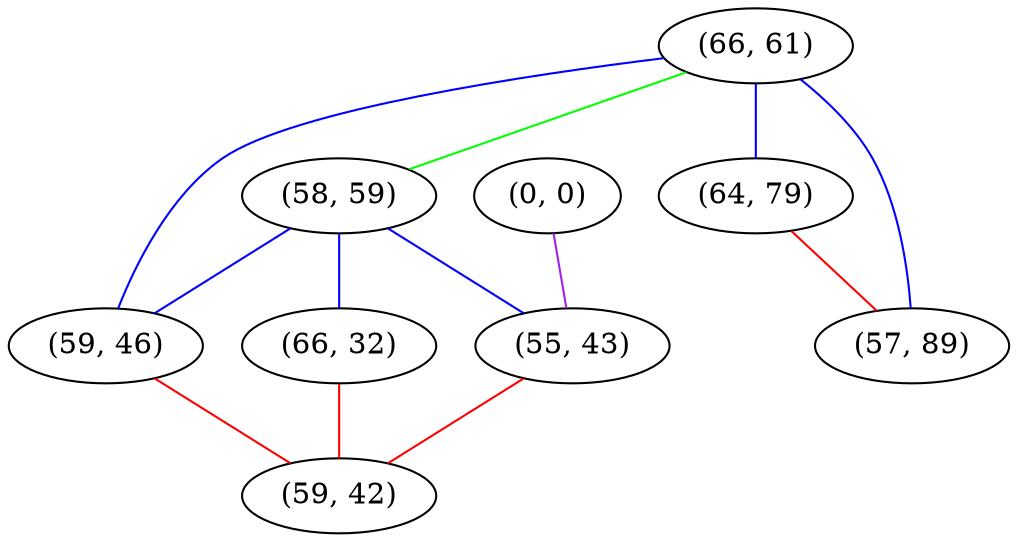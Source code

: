 graph "" {
"(66, 61)";
"(0, 0)";
"(58, 59)";
"(59, 46)";
"(64, 79)";
"(55, 43)";
"(57, 89)";
"(66, 32)";
"(59, 42)";
"(66, 61)" -- "(58, 59)"  [color=green, key=0, weight=2];
"(66, 61)" -- "(57, 89)"  [color=blue, key=0, weight=3];
"(66, 61)" -- "(64, 79)"  [color=blue, key=0, weight=3];
"(66, 61)" -- "(59, 46)"  [color=blue, key=0, weight=3];
"(0, 0)" -- "(55, 43)"  [color=purple, key=0, weight=4];
"(58, 59)" -- "(55, 43)"  [color=blue, key=0, weight=3];
"(58, 59)" -- "(59, 46)"  [color=blue, key=0, weight=3];
"(58, 59)" -- "(66, 32)"  [color=blue, key=0, weight=3];
"(59, 46)" -- "(59, 42)"  [color=red, key=0, weight=1];
"(64, 79)" -- "(57, 89)"  [color=red, key=0, weight=1];
"(55, 43)" -- "(59, 42)"  [color=red, key=0, weight=1];
"(66, 32)" -- "(59, 42)"  [color=red, key=0, weight=1];
}
